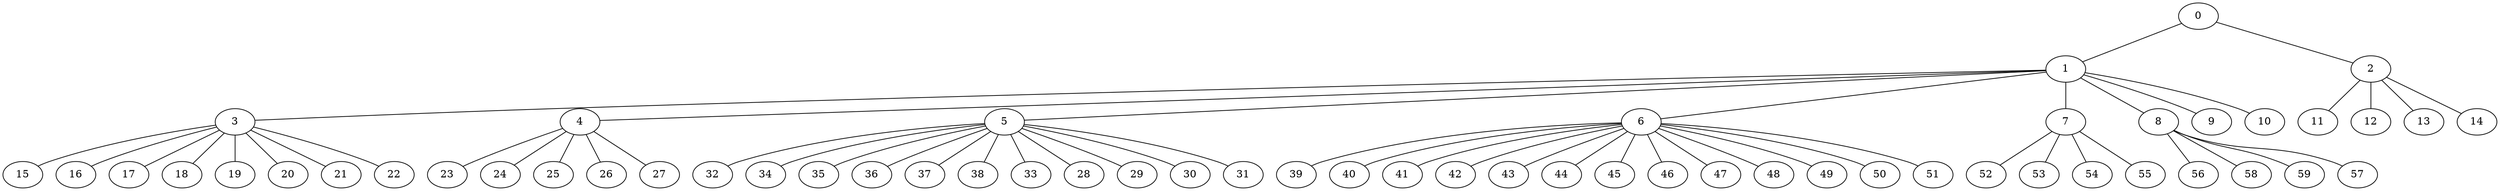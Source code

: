 
graph graphname {
    0 -- 1
0 -- 2
1 -- 3
1 -- 4
1 -- 5
1 -- 6
1 -- 7
1 -- 8
1 -- 9
1 -- 10
2 -- 11
2 -- 12
2 -- 13
2 -- 14
3 -- 15
3 -- 16
3 -- 17
3 -- 18
3 -- 19
3 -- 20
3 -- 21
3 -- 22
4 -- 23
4 -- 24
4 -- 25
4 -- 26
4 -- 27
5 -- 32
5 -- 34
5 -- 35
5 -- 36
5 -- 37
5 -- 38
5 -- 33
5 -- 28
5 -- 29
5 -- 30
5 -- 31
6 -- 39
6 -- 40
6 -- 41
6 -- 42
6 -- 43
6 -- 44
6 -- 45
6 -- 46
6 -- 47
6 -- 48
6 -- 49
6 -- 50
6 -- 51
7 -- 52
7 -- 53
7 -- 54
7 -- 55
8 -- 56
8 -- 58
8 -- 59
8 -- 57

}
